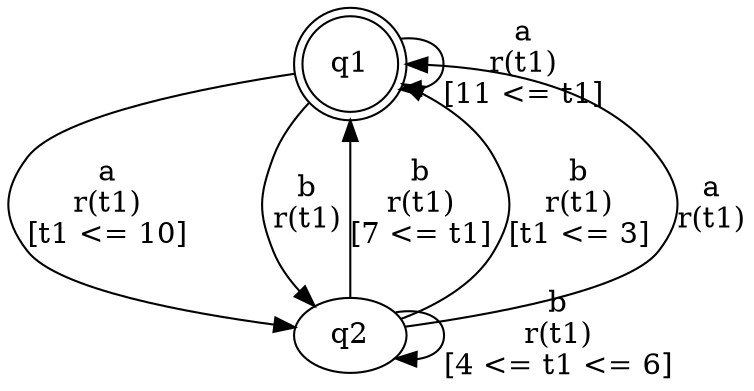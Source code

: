 digraph "tests_1/test6/solution202/solution" {
	q1[label=q1 shape=doublecircle]
	q2[label=q2]
	q1 -> q2[label="a\nr(t1)\n[t1 <= 10]"]
	q2 -> q1[label="b\nr(t1)\n[7 <= t1]"]
	q2 -> q1[label="b\nr(t1)\n[t1 <= 3]"]
	q2 -> q2[label="b\nr(t1)\n[4 <= t1 <= 6]"]
	q2 -> q1[label="a\nr(t1)\n"]
	q1 -> q1[label="a\nr(t1)\n[11 <= t1]"]
	q1 -> q2[label="b\nr(t1)\n"]
}
